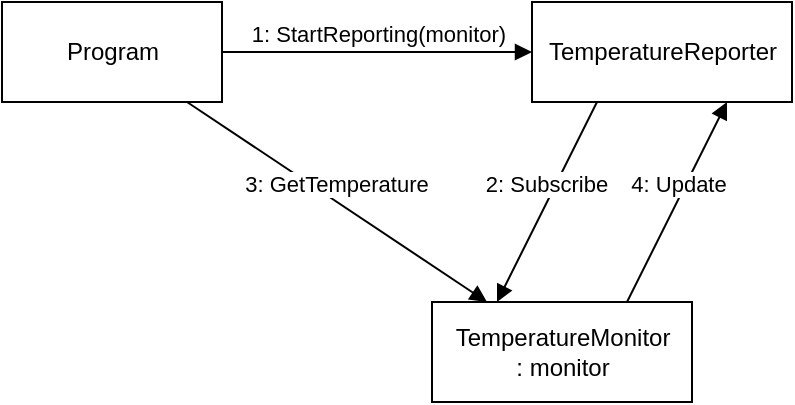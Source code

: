 <mxfile>
    <diagram id="XFFtF78UZ1wFcu2PnfYe" name="Page-1">
        <mxGraphModel dx="690" dy="290" grid="1" gridSize="10" guides="1" tooltips="1" connect="1" arrows="1" fold="1" page="1" pageScale="1" pageWidth="850" pageHeight="1100" background="#ffffff" math="0" shadow="0">
            <root>
                <mxCell id="0"/>
                <mxCell id="1" parent="0"/>
                <mxCell id="2" value="Program" style="html=1;fillColor=none;strokeColor=#000000;fontColor=#000000;labelBackgroundColor=#ffffff;" vertex="1" parent="1">
                    <mxGeometry x="40" y="240" width="110" height="50" as="geometry"/>
                </mxCell>
                <mxCell id="3" value="TemperatureReporter" style="html=1;fillColor=none;strokeColor=#000000;fontColor=#000000;labelBackgroundColor=#ffffff;" vertex="1" parent="1">
                    <mxGeometry x="305" y="240" width="130" height="50" as="geometry"/>
                </mxCell>
                <mxCell id="4" value="TemperatureMonitor&lt;br&gt;: monitor" style="html=1;fillColor=none;strokeColor=#000000;fontColor=#000000;labelBackgroundColor=#ffffff;" vertex="1" parent="1">
                    <mxGeometry x="255" y="390" width="130" height="50" as="geometry"/>
                </mxCell>
                <mxCell id="5" value="1: StartReporting(monitor)" style="html=1;verticalAlign=bottom;endArrow=block;fillColor=none;strokeColor=#000000;fontColor=#000000;labelBackgroundColor=#ffffff;" edge="1" parent="1" source="2" target="3">
                    <mxGeometry width="80" relative="1" as="geometry">
                        <mxPoint x="40" y="310" as="sourcePoint"/>
                        <mxPoint x="120" y="310" as="targetPoint"/>
                    </mxGeometry>
                </mxCell>
                <mxCell id="6" value="3: GetTemperature" style="html=1;verticalAlign=bottom;endArrow=block;fillColor=none;strokeColor=#000000;fontColor=#000000;labelBackgroundColor=#ffffff;" edge="1" parent="1" source="2" target="4">
                    <mxGeometry width="80" relative="1" as="geometry">
                        <mxPoint x="110" y="370" as="sourcePoint"/>
                        <mxPoint x="190" y="370" as="targetPoint"/>
                    </mxGeometry>
                </mxCell>
                <mxCell id="7" value="2: Subscribe" style="html=1;verticalAlign=bottom;endArrow=block;exitX=0.25;exitY=1;exitDx=0;exitDy=0;entryX=0.25;entryY=0;entryDx=0;entryDy=0;fillColor=none;strokeColor=#000000;fontColor=#000000;labelBackgroundColor=#ffffff;" edge="1" parent="1" source="3" target="4">
                    <mxGeometry width="80" relative="1" as="geometry">
                        <mxPoint x="400" y="270" as="sourcePoint"/>
                        <mxPoint x="480" y="270" as="targetPoint"/>
                    </mxGeometry>
                </mxCell>
                <mxCell id="8" value="4: Update" style="html=1;verticalAlign=bottom;endArrow=block;exitX=0.75;exitY=0;exitDx=0;exitDy=0;entryX=0.75;entryY=1;entryDx=0;entryDy=0;fillColor=none;strokeColor=#000000;fontColor=#000000;labelBackgroundColor=#ffffff;" edge="1" parent="1" source="4" target="3">
                    <mxGeometry width="80" relative="1" as="geometry">
                        <mxPoint x="470" y="414" as="sourcePoint"/>
                        <mxPoint x="550" y="414" as="targetPoint"/>
                    </mxGeometry>
                </mxCell>
            </root>
        </mxGraphModel>
    </diagram>
</mxfile>